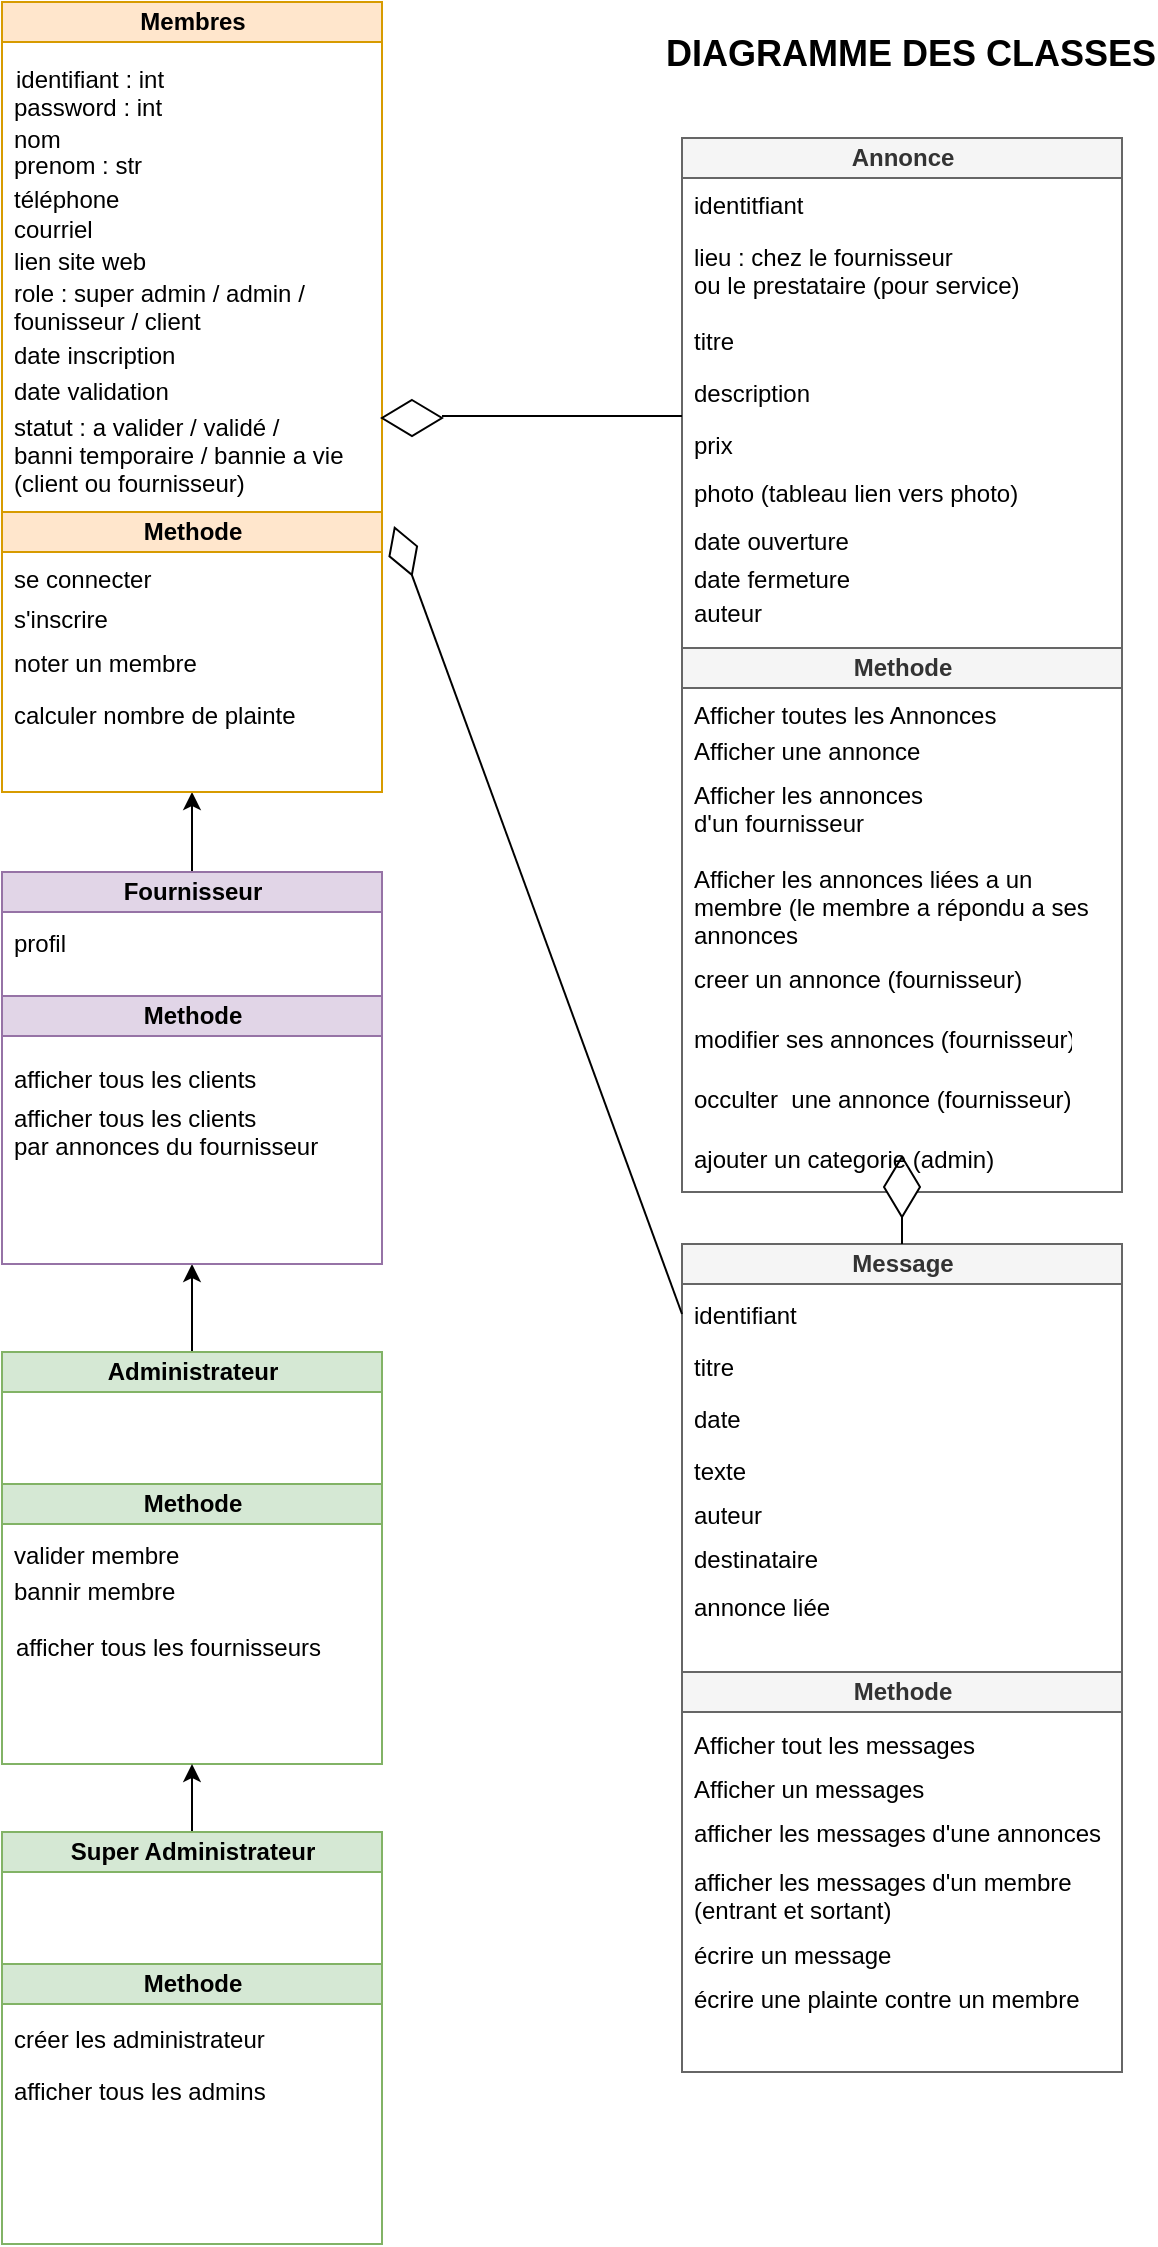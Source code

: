 <mxfile version="12.7.0" type="github">
  <diagram id="C5RBs43oDa-KdzZeNtuy" name="Page-1">
    <mxGraphModel dx="1102" dy="618" grid="1" gridSize="10" guides="1" tooltips="1" connect="1" arrows="1" fold="1" page="1" pageScale="1" pageWidth="827" pageHeight="1169" math="0" shadow="0">
      <root>
        <mxCell id="WIyWlLk6GJQsqaUBKTNV-0"/>
        <mxCell id="WIyWlLk6GJQsqaUBKTNV-1" parent="WIyWlLk6GJQsqaUBKTNV-0"/>
        <mxCell id="LoJSLbo_8Yr8Dc0U_S-c-0" value="Membres" style="swimlane;html=1;startSize=20;horizontal=1;containerType=tree;fillColor=#ffe6cc;strokeColor=#d79b00;" parent="WIyWlLk6GJQsqaUBKTNV-1" vertex="1">
          <mxGeometry x="30" y="15" width="190" height="255" as="geometry"/>
        </mxCell>
        <mxCell id="1I0f1aZdn74h2MIzQqq7-13" value="nom" style="text;strokeColor=none;fillColor=none;align=left;verticalAlign=top;spacingLeft=4;spacingRight=4;overflow=hidden;rotatable=0;points=[[0,0.5],[1,0.5]];portConstraint=eastwest;" parent="LoJSLbo_8Yr8Dc0U_S-c-0" vertex="1">
          <mxGeometry y="55" width="110" height="26" as="geometry"/>
        </mxCell>
        <mxCell id="1I0f1aZdn74h2MIzQqq7-78" style="edgeStyle=orthogonalEdgeStyle;rounded=0;orthogonalLoop=1;jettySize=auto;html=1;entryX=0.5;entryY=1;entryDx=0;entryDy=0;" parent="WIyWlLk6GJQsqaUBKTNV-1" source="LoJSLbo_8Yr8Dc0U_S-c-4" target="LoJSLbo_8Yr8Dc0U_S-c-1" edge="1">
          <mxGeometry relative="1" as="geometry">
            <mxPoint x="100" y="410" as="targetPoint"/>
          </mxGeometry>
        </mxCell>
        <mxCell id="LoJSLbo_8Yr8Dc0U_S-c-1" value="Methode" style="swimlane;html=1;startSize=20;horizontal=1;containerType=tree;fillColor=#ffe6cc;strokeColor=#d79b00;" parent="WIyWlLk6GJQsqaUBKTNV-1" vertex="1">
          <mxGeometry x="30" y="270" width="190" height="140" as="geometry"/>
        </mxCell>
        <mxCell id="1I0f1aZdn74h2MIzQqq7-32" value="s&#39;inscrire" style="text;strokeColor=none;fillColor=none;align=left;verticalAlign=top;spacingLeft=4;spacingRight=4;overflow=hidden;rotatable=0;points=[[0,0.5],[1,0.5]];portConstraint=eastwest;" parent="LoJSLbo_8Yr8Dc0U_S-c-1" vertex="1">
          <mxGeometry y="40" width="180" height="26" as="geometry"/>
        </mxCell>
        <mxCell id="ZZi0SDRidPdH33glFphI-36" value="noter un membre" style="text;strokeColor=none;fillColor=none;align=left;verticalAlign=top;spacingLeft=4;spacingRight=4;overflow=hidden;rotatable=0;points=[[0,0.5],[1,0.5]];portConstraint=eastwest;" parent="LoJSLbo_8Yr8Dc0U_S-c-1" vertex="1">
          <mxGeometry y="62" width="180" height="26" as="geometry"/>
        </mxCell>
        <mxCell id="LoJSLbo_8Yr8Dc0U_S-c-3" value="Methode" style="swimlane;html=1;startSize=20;horizontal=1;containerType=tree;fillColor=#d5e8d4;strokeColor=#82b366;" parent="WIyWlLk6GJQsqaUBKTNV-1" vertex="1">
          <mxGeometry x="30" y="756" width="190" height="140" as="geometry"/>
        </mxCell>
        <mxCell id="LoJSLbo_8Yr8Dc0U_S-c-4" value="Fournisseur" style="swimlane;html=1;startSize=20;horizontal=1;containerType=tree;fillColor=#e1d5e7;strokeColor=#9673a6;" parent="WIyWlLk6GJQsqaUBKTNV-1" vertex="1">
          <mxGeometry x="30" y="450" width="190" height="62" as="geometry"/>
        </mxCell>
        <mxCell id="1I0f1aZdn74h2MIzQqq7-85" style="edgeStyle=orthogonalEdgeStyle;rounded=0;orthogonalLoop=1;jettySize=auto;html=1;entryX=0.5;entryY=1;entryDx=0;entryDy=0;" parent="WIyWlLk6GJQsqaUBKTNV-1" source="LoJSLbo_8Yr8Dc0U_S-c-5" target="1I0f1aZdn74h2MIzQqq7-35" edge="1">
          <mxGeometry relative="1" as="geometry"/>
        </mxCell>
        <mxCell id="LoJSLbo_8Yr8Dc0U_S-c-5" value="Administrateur" style="swimlane;html=1;startSize=20;horizontal=1;containerType=tree;fillColor=#d5e8d4;strokeColor=#82b366;" parent="WIyWlLk6GJQsqaUBKTNV-1" vertex="1">
          <mxGeometry x="30" y="690" width="190" height="66" as="geometry"/>
        </mxCell>
        <mxCell id="LoJSLbo_8Yr8Dc0U_S-c-6" value="Annonce" style="swimlane;html=1;startSize=20;horizontal=1;containerType=tree;fillColor=#f5f5f5;strokeColor=#666666;fontColor=#333333;" parent="WIyWlLk6GJQsqaUBKTNV-1" vertex="1">
          <mxGeometry x="370" y="83" width="220" height="255" as="geometry"/>
        </mxCell>
        <mxCell id="LoJSLbo_8Yr8Dc0U_S-c-7" value="Methode" style="swimlane;html=1;startSize=20;horizontal=1;containerType=tree;fillColor=#f5f5f5;strokeColor=#666666;fontColor=#333333;" parent="WIyWlLk6GJQsqaUBKTNV-1" vertex="1">
          <mxGeometry x="370" y="338" width="220" height="272" as="geometry">
            <mxRectangle x="250" y="175" width="80" height="20" as="alternateBounds"/>
          </mxGeometry>
        </mxCell>
        <mxCell id="ZZi0SDRidPdH33glFphI-21" value="Afficher les annonces liées a un &#xa;membre (le membre a répondu a ses&#xa;annonces&#xa;" style="text;strokeColor=none;fillColor=none;align=left;verticalAlign=top;spacingLeft=4;spacingRight=4;overflow=hidden;rotatable=0;points=[[0,0.5],[1,0.5]];portConstraint=eastwest;" parent="LoJSLbo_8Yr8Dc0U_S-c-7" vertex="1">
          <mxGeometry y="102" width="220" height="42" as="geometry"/>
        </mxCell>
        <mxCell id="1I0f1aZdn74h2MIzQqq7-0" value="&lt;b&gt;&lt;font style=&quot;font-size: 18px&quot;&gt;DIAGRAMME DES CLASSES&lt;/font&gt;&lt;/b&gt;" style="text;html=1;" parent="WIyWlLk6GJQsqaUBKTNV-1" vertex="1">
          <mxGeometry x="360" y="24" width="240" height="30" as="geometry"/>
        </mxCell>
        <mxCell id="1I0f1aZdn74h2MIzQqq7-11" value="identifiant : int" style="text;strokeColor=none;fillColor=none;align=left;verticalAlign=top;spacingLeft=4;spacingRight=4;overflow=hidden;rotatable=0;points=[[0,0.5],[1,0.5]];portConstraint=eastwest;" parent="WIyWlLk6GJQsqaUBKTNV-1" vertex="1">
          <mxGeometry x="31" y="40" width="110" height="26" as="geometry"/>
        </mxCell>
        <mxCell id="1I0f1aZdn74h2MIzQqq7-12" value="password : int" style="text;strokeColor=none;fillColor=none;align=left;verticalAlign=top;spacingLeft=4;spacingRight=4;overflow=hidden;rotatable=0;points=[[0,0.5],[1,0.5]];portConstraint=eastwest;" parent="WIyWlLk6GJQsqaUBKTNV-1" vertex="1">
          <mxGeometry x="30" y="54" width="100" height="30" as="geometry"/>
        </mxCell>
        <mxCell id="1I0f1aZdn74h2MIzQqq7-14" value="prenom : str" style="text;strokeColor=none;fillColor=none;align=left;verticalAlign=top;spacingLeft=4;spacingRight=4;overflow=hidden;rotatable=0;points=[[0,0.5],[1,0.5]];portConstraint=eastwest;" parent="WIyWlLk6GJQsqaUBKTNV-1" vertex="1">
          <mxGeometry x="30" y="83" width="100" height="26" as="geometry"/>
        </mxCell>
        <mxCell id="1I0f1aZdn74h2MIzQqq7-15" value="téléphone" style="text;strokeColor=none;fillColor=none;align=left;verticalAlign=top;spacingLeft=4;spacingRight=4;overflow=hidden;rotatable=0;points=[[0,0.5],[1,0.5]];portConstraint=eastwest;" parent="WIyWlLk6GJQsqaUBKTNV-1" vertex="1">
          <mxGeometry x="30" y="100" width="110" height="26" as="geometry"/>
        </mxCell>
        <mxCell id="1I0f1aZdn74h2MIzQqq7-16" value="courriel" style="text;strokeColor=none;fillColor=none;align=left;verticalAlign=top;spacingLeft=4;spacingRight=4;overflow=hidden;rotatable=0;points=[[0,0.5],[1,0.5]];portConstraint=eastwest;" parent="WIyWlLk6GJQsqaUBKTNV-1" vertex="1">
          <mxGeometry x="30" y="115" width="100" height="26" as="geometry"/>
        </mxCell>
        <mxCell id="1I0f1aZdn74h2MIzQqq7-27" value="lien site web" style="text;strokeColor=none;fillColor=none;align=left;verticalAlign=top;spacingLeft=4;spacingRight=4;overflow=hidden;rotatable=0;points=[[0,0.5],[1,0.5]];portConstraint=eastwest;" parent="WIyWlLk6GJQsqaUBKTNV-1" vertex="1">
          <mxGeometry x="30" y="131" width="120" height="26" as="geometry"/>
        </mxCell>
        <mxCell id="1I0f1aZdn74h2MIzQqq7-28" value="role : super admin / admin / &#xa;founisseur / client" style="text;strokeColor=none;fillColor=none;align=left;verticalAlign=top;spacingLeft=4;spacingRight=4;overflow=hidden;rotatable=0;points=[[0,0.5],[1,0.5]];portConstraint=eastwest;" parent="WIyWlLk6GJQsqaUBKTNV-1" vertex="1">
          <mxGeometry x="30" y="147" width="180" height="46" as="geometry"/>
        </mxCell>
        <mxCell id="1I0f1aZdn74h2MIzQqq7-29" value="date inscription" style="text;strokeColor=none;fillColor=none;align=left;verticalAlign=top;spacingLeft=4;spacingRight=4;overflow=hidden;rotatable=0;points=[[0,0.5],[1,0.5]];portConstraint=eastwest;" parent="WIyWlLk6GJQsqaUBKTNV-1" vertex="1">
          <mxGeometry x="30" y="178" width="180" height="26" as="geometry"/>
        </mxCell>
        <mxCell id="1I0f1aZdn74h2MIzQqq7-30" value="date validation" style="text;strokeColor=none;fillColor=none;align=left;verticalAlign=top;spacingLeft=4;spacingRight=4;overflow=hidden;rotatable=0;points=[[0,0.5],[1,0.5]];portConstraint=eastwest;" parent="WIyWlLk6GJQsqaUBKTNV-1" vertex="1">
          <mxGeometry x="30" y="196" width="180" height="26" as="geometry"/>
        </mxCell>
        <mxCell id="1I0f1aZdn74h2MIzQqq7-33" value="se connecter" style="text;strokeColor=none;fillColor=none;align=left;verticalAlign=top;spacingLeft=4;spacingRight=4;overflow=hidden;rotatable=0;points=[[0,0.5],[1,0.5]];portConstraint=eastwest;" parent="WIyWlLk6GJQsqaUBKTNV-1" vertex="1">
          <mxGeometry x="30" y="290" width="180" height="26" as="geometry"/>
        </mxCell>
        <mxCell id="1I0f1aZdn74h2MIzQqq7-35" value="Methode" style="swimlane;html=1;startSize=20;horizontal=1;containerType=tree;fillColor=#e1d5e7;strokeColor=#9673a6;" parent="WIyWlLk6GJQsqaUBKTNV-1" vertex="1">
          <mxGeometry x="30" y="512" width="190" height="134" as="geometry"/>
        </mxCell>
        <mxCell id="ZZi0SDRidPdH33glFphI-30" value="afficher tous les clients" style="text;strokeColor=none;fillColor=none;align=left;verticalAlign=top;spacingLeft=4;spacingRight=4;overflow=hidden;rotatable=0;points=[[0,0.5],[1,0.5]];portConstraint=eastwest;" parent="1I0f1aZdn74h2MIzQqq7-35" vertex="1">
          <mxGeometry y="28" width="180" height="26" as="geometry"/>
        </mxCell>
        <mxCell id="1I0f1aZdn74h2MIzQqq7-41" value="profil" style="text;strokeColor=none;fillColor=none;align=left;verticalAlign=top;spacingLeft=4;spacingRight=4;overflow=hidden;rotatable=0;points=[[0,0.5],[1,0.5]];portConstraint=eastwest;" parent="WIyWlLk6GJQsqaUBKTNV-1" vertex="1">
          <mxGeometry x="30" y="472" width="100" height="26" as="geometry"/>
        </mxCell>
        <mxCell id="1I0f1aZdn74h2MIzQqq7-42" value="statut : a valider / validé / &#xa;banni temporaire / bannie a vie&#xa;(client ou fournisseur)" style="text;strokeColor=none;fillColor=none;align=left;verticalAlign=top;spacingLeft=4;spacingRight=4;overflow=hidden;rotatable=0;points=[[0,0.5],[1,0.5]];portConstraint=eastwest;" parent="WIyWlLk6GJQsqaUBKTNV-1" vertex="1">
          <mxGeometry x="30" y="214" width="180" height="58" as="geometry"/>
        </mxCell>
        <mxCell id="1I0f1aZdn74h2MIzQqq7-44" value="occulter  une annonce (fournisseur)" style="text;strokeColor=none;fillColor=none;align=left;verticalAlign=top;spacingLeft=4;spacingRight=4;overflow=hidden;rotatable=0;points=[[0,0.5],[1,0.5]];portConstraint=eastwest;" parent="WIyWlLk6GJQsqaUBKTNV-1" vertex="1">
          <mxGeometry x="370" y="550" width="220" height="30" as="geometry"/>
        </mxCell>
        <mxCell id="1I0f1aZdn74h2MIzQqq7-46" value="valider membre" style="text;strokeColor=none;fillColor=none;align=left;verticalAlign=top;spacingLeft=4;spacingRight=4;overflow=hidden;rotatable=0;points=[[0,0.5],[1,0.5]];portConstraint=eastwest;" parent="WIyWlLk6GJQsqaUBKTNV-1" vertex="1">
          <mxGeometry x="30" y="778" width="140" height="26" as="geometry"/>
        </mxCell>
        <mxCell id="1I0f1aZdn74h2MIzQqq7-47" value="bannir membre" style="text;strokeColor=none;fillColor=none;align=left;verticalAlign=top;spacingLeft=4;spacingRight=4;overflow=hidden;rotatable=0;points=[[0,0.5],[1,0.5]];portConstraint=eastwest;" parent="WIyWlLk6GJQsqaUBKTNV-1" vertex="1">
          <mxGeometry x="30" y="796" width="140" height="26" as="geometry"/>
        </mxCell>
        <mxCell id="1I0f1aZdn74h2MIzQqq7-49" value="Methode" style="swimlane;html=1;startSize=20;horizontal=1;containerType=tree;fillColor=#d5e8d4;strokeColor=#82b366;" parent="WIyWlLk6GJQsqaUBKTNV-1" vertex="1">
          <mxGeometry x="30" y="996" width="190" height="140" as="geometry"/>
        </mxCell>
        <mxCell id="1I0f1aZdn74h2MIzQqq7-86" style="edgeStyle=orthogonalEdgeStyle;rounded=0;orthogonalLoop=1;jettySize=auto;html=1;exitX=0.5;exitY=0;exitDx=0;exitDy=0;entryX=0.5;entryY=1;entryDx=0;entryDy=0;" parent="WIyWlLk6GJQsqaUBKTNV-1" source="1I0f1aZdn74h2MIzQqq7-50" target="LoJSLbo_8Yr8Dc0U_S-c-3" edge="1">
          <mxGeometry relative="1" as="geometry"/>
        </mxCell>
        <mxCell id="1I0f1aZdn74h2MIzQqq7-50" value="Super Administrateur" style="swimlane;html=1;startSize=20;horizontal=1;containerType=tree;fillColor=#d5e8d4;strokeColor=#82b366;" parent="WIyWlLk6GJQsqaUBKTNV-1" vertex="1">
          <mxGeometry x="30" y="930" width="190" height="66" as="geometry"/>
        </mxCell>
        <mxCell id="1I0f1aZdn74h2MIzQqq7-51" value="créer les administrateur" style="text;strokeColor=none;fillColor=none;align=left;verticalAlign=top;spacingLeft=4;spacingRight=4;overflow=hidden;rotatable=0;points=[[0,0.5],[1,0.5]];portConstraint=eastwest;" parent="WIyWlLk6GJQsqaUBKTNV-1" vertex="1">
          <mxGeometry x="30" y="1020" width="140" height="26" as="geometry"/>
        </mxCell>
        <mxCell id="1I0f1aZdn74h2MIzQqq7-52" value="Message" style="swimlane;html=1;startSize=20;horizontal=1;containerType=tree;fillColor=#f5f5f5;strokeColor=#666666;fontColor=#333333;" parent="WIyWlLk6GJQsqaUBKTNV-1" vertex="1">
          <mxGeometry x="370" y="636" width="220" height="214" as="geometry"/>
        </mxCell>
        <mxCell id="ZZi0SDRidPdH33glFphI-13" value="destinataire" style="text;strokeColor=none;fillColor=none;align=left;verticalAlign=top;spacingLeft=4;spacingRight=4;overflow=hidden;rotatable=0;points=[[0,0.5],[1,0.5]];portConstraint=eastwest;" parent="1I0f1aZdn74h2MIzQqq7-52" vertex="1">
          <mxGeometry y="144" width="200" height="26" as="geometry"/>
        </mxCell>
        <mxCell id="ZZi0SDRidPdH33glFphI-23" value="annonce liée" style="text;strokeColor=none;fillColor=none;align=left;verticalAlign=top;spacingLeft=4;spacingRight=4;overflow=hidden;rotatable=0;points=[[0,0.5],[1,0.5]];portConstraint=eastwest;" parent="1I0f1aZdn74h2MIzQqq7-52" vertex="1">
          <mxGeometry y="168" width="200" height="26" as="geometry"/>
        </mxCell>
        <mxCell id="1I0f1aZdn74h2MIzQqq7-53" value="Methode" style="swimlane;html=1;startSize=20;horizontal=1;containerType=tree;fillColor=#f5f5f5;strokeColor=#666666;fontColor=#333333;" parent="WIyWlLk6GJQsqaUBKTNV-1" vertex="1">
          <mxGeometry x="370" y="850" width="220" height="200" as="geometry">
            <mxRectangle x="250" y="175" width="80" height="20" as="alternateBounds"/>
          </mxGeometry>
        </mxCell>
        <mxCell id="ZZi0SDRidPdH33glFphI-10" value="afficher les messages d&#39;une annonces" style="text;strokeColor=none;fillColor=none;align=left;verticalAlign=top;spacingLeft=4;spacingRight=4;overflow=hidden;rotatable=0;points=[[0,0.5],[1,0.5]];portConstraint=eastwest;" parent="1I0f1aZdn74h2MIzQqq7-53" vertex="1">
          <mxGeometry y="67" width="230" height="31" as="geometry"/>
        </mxCell>
        <mxCell id="ZZi0SDRidPdH33glFphI-17" value="afficher les messages d&#39;un membres&#xa;(entrant et sortant)" style="text;strokeColor=none;fillColor=none;align=left;verticalAlign=top;spacingLeft=4;spacingRight=4;overflow=hidden;rotatable=0;points=[[0,0.5],[1,0.5]];portConstraint=eastwest;" parent="1I0f1aZdn74h2MIzQqq7-53" vertex="1">
          <mxGeometry y="91.5" width="200" height="31" as="geometry"/>
        </mxCell>
        <mxCell id="ZZi0SDRidPdH33glFphI-35" value="écrire une plainte contre un membre" style="text;strokeColor=none;fillColor=none;align=left;verticalAlign=top;spacingLeft=4;spacingRight=4;overflow=hidden;rotatable=0;points=[[0,0.5],[1,0.5]];portConstraint=eastwest;" parent="1I0f1aZdn74h2MIzQqq7-53" vertex="1">
          <mxGeometry y="150" width="210" height="26" as="geometry"/>
        </mxCell>
        <mxCell id="1I0f1aZdn74h2MIzQqq7-63" value="identitfiant" style="text;strokeColor=none;fillColor=none;align=left;verticalAlign=top;spacingLeft=4;spacingRight=4;overflow=hidden;rotatable=0;points=[[0,0.5],[1,0.5]];portConstraint=eastwest;" parent="WIyWlLk6GJQsqaUBKTNV-1" vertex="1">
          <mxGeometry x="370" y="103" width="200" height="26" as="geometry"/>
        </mxCell>
        <mxCell id="1I0f1aZdn74h2MIzQqq7-64" value="lieu : chez le fournisseur&#xa;ou le prestataire (pour service)" style="text;strokeColor=none;fillColor=none;align=left;verticalAlign=top;spacingLeft=4;spacingRight=4;overflow=hidden;rotatable=0;points=[[0,0.5],[1,0.5]];portConstraint=eastwest;" parent="WIyWlLk6GJQsqaUBKTNV-1" vertex="1">
          <mxGeometry x="370" y="129" width="200" height="42" as="geometry"/>
        </mxCell>
        <mxCell id="1I0f1aZdn74h2MIzQqq7-65" value="titre" style="text;strokeColor=none;fillColor=none;align=left;verticalAlign=top;spacingLeft=4;spacingRight=4;overflow=hidden;rotatable=0;points=[[0,0.5],[1,0.5]];portConstraint=eastwest;" parent="WIyWlLk6GJQsqaUBKTNV-1" vertex="1">
          <mxGeometry x="370" y="171" width="200" height="26" as="geometry"/>
        </mxCell>
        <mxCell id="1I0f1aZdn74h2MIzQqq7-66" value="description" style="text;strokeColor=none;fillColor=none;align=left;verticalAlign=top;spacingLeft=4;spacingRight=4;overflow=hidden;rotatable=0;points=[[0,0.5],[1,0.5]];portConstraint=eastwest;" parent="WIyWlLk6GJQsqaUBKTNV-1" vertex="1">
          <mxGeometry x="370" y="197" width="200" height="26" as="geometry"/>
        </mxCell>
        <mxCell id="1I0f1aZdn74h2MIzQqq7-67" value="prix" style="text;strokeColor=none;fillColor=none;align=left;verticalAlign=top;spacingLeft=4;spacingRight=4;overflow=hidden;rotatable=0;points=[[0,0.5],[1,0.5]];portConstraint=eastwest;" parent="WIyWlLk6GJQsqaUBKTNV-1" vertex="1">
          <mxGeometry x="370" y="223" width="200" height="24" as="geometry"/>
        </mxCell>
        <mxCell id="1I0f1aZdn74h2MIzQqq7-68" value="photo (tableau lien vers photo)" style="text;strokeColor=none;fillColor=none;align=left;verticalAlign=top;spacingLeft=4;spacingRight=4;overflow=hidden;rotatable=0;points=[[0,0.5],[1,0.5]];portConstraint=eastwest;" parent="WIyWlLk6GJQsqaUBKTNV-1" vertex="1">
          <mxGeometry x="370" y="247" width="200" height="24" as="geometry"/>
        </mxCell>
        <mxCell id="1I0f1aZdn74h2MIzQqq7-69" value="date ouverture" style="text;strokeColor=none;fillColor=none;align=left;verticalAlign=top;spacingLeft=4;spacingRight=4;overflow=hidden;rotatable=0;points=[[0,0.5],[1,0.5]];portConstraint=eastwest;" parent="WIyWlLk6GJQsqaUBKTNV-1" vertex="1">
          <mxGeometry x="370" y="271" width="200" height="26" as="geometry"/>
        </mxCell>
        <mxCell id="1I0f1aZdn74h2MIzQqq7-71" value="date fermeture" style="text;strokeColor=none;fillColor=none;align=left;verticalAlign=top;spacingLeft=4;spacingRight=4;overflow=hidden;rotatable=0;points=[[0,0.5],[1,0.5]];portConstraint=eastwest;" parent="WIyWlLk6GJQsqaUBKTNV-1" vertex="1">
          <mxGeometry x="370" y="290" width="200" height="31" as="geometry"/>
        </mxCell>
        <mxCell id="1I0f1aZdn74h2MIzQqq7-72" value="Afficher toutes les Annonces" style="text;strokeColor=none;fillColor=none;align=left;verticalAlign=top;spacingLeft=4;spacingRight=4;overflow=hidden;rotatable=0;points=[[0,0.5],[1,0.5]];portConstraint=eastwest;" parent="WIyWlLk6GJQsqaUBKTNV-1" vertex="1">
          <mxGeometry x="370" y="358" width="200" height="31" as="geometry"/>
        </mxCell>
        <mxCell id="1I0f1aZdn74h2MIzQqq7-73" value="Afficher une annonce" style="text;strokeColor=none;fillColor=none;align=left;verticalAlign=top;spacingLeft=4;spacingRight=4;overflow=hidden;rotatable=0;points=[[0,0.5],[1,0.5]];portConstraint=eastwest;" parent="WIyWlLk6GJQsqaUBKTNV-1" vertex="1">
          <mxGeometry x="370" y="376" width="200" height="22" as="geometry"/>
        </mxCell>
        <mxCell id="1I0f1aZdn74h2MIzQqq7-79" value="identifiant" style="text;strokeColor=none;fillColor=none;align=left;verticalAlign=top;spacingLeft=4;spacingRight=4;overflow=hidden;rotatable=0;points=[[0,0.5],[1,0.5]];portConstraint=eastwest;" parent="WIyWlLk6GJQsqaUBKTNV-1" vertex="1">
          <mxGeometry x="370" y="658" width="200" height="26" as="geometry"/>
        </mxCell>
        <mxCell id="1I0f1aZdn74h2MIzQqq7-80" value="titre" style="text;strokeColor=none;fillColor=none;align=left;verticalAlign=top;spacingLeft=4;spacingRight=4;overflow=hidden;rotatable=0;points=[[0,0.5],[1,0.5]];portConstraint=eastwest;" parent="WIyWlLk6GJQsqaUBKTNV-1" vertex="1">
          <mxGeometry x="370" y="684" width="200" height="26" as="geometry"/>
        </mxCell>
        <mxCell id="1I0f1aZdn74h2MIzQqq7-81" value="date" style="text;strokeColor=none;fillColor=none;align=left;verticalAlign=top;spacingLeft=4;spacingRight=4;overflow=hidden;rotatable=0;points=[[0,0.5],[1,0.5]];portConstraint=eastwest;" parent="WIyWlLk6GJQsqaUBKTNV-1" vertex="1">
          <mxGeometry x="370" y="710" width="200" height="26" as="geometry"/>
        </mxCell>
        <mxCell id="1I0f1aZdn74h2MIzQqq7-82" value="texte" style="text;strokeColor=none;fillColor=none;align=left;verticalAlign=top;spacingLeft=4;spacingRight=4;overflow=hidden;rotatable=0;points=[[0,0.5],[1,0.5]];portConstraint=eastwest;" parent="WIyWlLk6GJQsqaUBKTNV-1" vertex="1">
          <mxGeometry x="370" y="736" width="200" height="26" as="geometry"/>
        </mxCell>
        <mxCell id="1I0f1aZdn74h2MIzQqq7-83" value="Afficher tout les messages" style="text;strokeColor=none;fillColor=none;align=left;verticalAlign=top;spacingLeft=4;spacingRight=4;overflow=hidden;rotatable=0;points=[[0,0.5],[1,0.5]];portConstraint=eastwest;" parent="WIyWlLk6GJQsqaUBKTNV-1" vertex="1">
          <mxGeometry x="370" y="873" width="200" height="31" as="geometry"/>
        </mxCell>
        <mxCell id="1I0f1aZdn74h2MIzQqq7-84" value="Afficher un messages" style="text;strokeColor=none;fillColor=none;align=left;verticalAlign=top;spacingLeft=4;spacingRight=4;overflow=hidden;rotatable=0;points=[[0,0.5],[1,0.5]];portConstraint=eastwest;" parent="WIyWlLk6GJQsqaUBKTNV-1" vertex="1">
          <mxGeometry x="370" y="895" width="200" height="31" as="geometry"/>
        </mxCell>
        <mxCell id="_J2jyTnCY9UKjFA8l6vc-2" value="" style="shape=rhombus;perimeter=rhombusPerimeter;whiteSpace=wrap;html=1;align=center;" parent="WIyWlLk6GJQsqaUBKTNV-1" vertex="1">
          <mxGeometry x="220" y="214" width="30" height="18" as="geometry"/>
        </mxCell>
        <mxCell id="_J2jyTnCY9UKjFA8l6vc-3" value="" style="endArrow=none;html=1;rounded=0;" parent="WIyWlLk6GJQsqaUBKTNV-1" edge="1">
          <mxGeometry relative="1" as="geometry">
            <mxPoint x="250" y="222" as="sourcePoint"/>
            <mxPoint x="370" y="222" as="targetPoint"/>
          </mxGeometry>
        </mxCell>
        <mxCell id="_J2jyTnCY9UKjFA8l6vc-4" value="" style="shape=rhombus;perimeter=rhombusPerimeter;whiteSpace=wrap;html=1;align=center;rotation=90;" parent="WIyWlLk6GJQsqaUBKTNV-1" vertex="1">
          <mxGeometry x="465" y="598.5" width="30" height="18" as="geometry"/>
        </mxCell>
        <mxCell id="_J2jyTnCY9UKjFA8l6vc-5" value="" style="endArrow=none;html=1;rounded=0;entryX=0.5;entryY=0;entryDx=0;entryDy=0;exitX=1;exitY=0.5;exitDx=0;exitDy=0;" parent="WIyWlLk6GJQsqaUBKTNV-1" source="_J2jyTnCY9UKjFA8l6vc-4" target="1I0f1aZdn74h2MIzQqq7-52" edge="1">
          <mxGeometry relative="1" as="geometry">
            <mxPoint x="500" y="440" as="sourcePoint"/>
            <mxPoint x="620" y="440" as="targetPoint"/>
          </mxGeometry>
        </mxCell>
        <mxCell id="ZZi0SDRidPdH33glFphI-8" value="" style="endArrow=diamondThin;endFill=0;endSize=24;html=1;exitX=0;exitY=0.5;exitDx=0;exitDy=0;" parent="WIyWlLk6GJQsqaUBKTNV-1" source="1I0f1aZdn74h2MIzQqq7-79" edge="1">
          <mxGeometry width="160" relative="1" as="geometry">
            <mxPoint x="330" y="610" as="sourcePoint"/>
            <mxPoint x="226" y="277" as="targetPoint"/>
          </mxGeometry>
        </mxCell>
        <mxCell id="ZZi0SDRidPdH33glFphI-12" value="auteur" style="text;strokeColor=none;fillColor=none;align=left;verticalAlign=top;spacingLeft=4;spacingRight=4;overflow=hidden;rotatable=0;points=[[0,0.5],[1,0.5]];portConstraint=eastwest;" parent="WIyWlLk6GJQsqaUBKTNV-1" vertex="1">
          <mxGeometry x="370" y="758" width="200" height="26" as="geometry"/>
        </mxCell>
        <mxCell id="ZZi0SDRidPdH33glFphI-14" value="auteur" style="text;strokeColor=none;fillColor=none;align=left;verticalAlign=top;spacingLeft=4;spacingRight=4;overflow=hidden;rotatable=0;points=[[0,0.5],[1,0.5]];portConstraint=eastwest;" parent="WIyWlLk6GJQsqaUBKTNV-1" vertex="1">
          <mxGeometry x="370" y="307" width="200" height="31" as="geometry"/>
        </mxCell>
        <mxCell id="1I0f1aZdn74h2MIzQqq7-38" value="écrire un message" style="text;strokeColor=none;fillColor=none;align=left;verticalAlign=top;spacingLeft=4;spacingRight=4;overflow=hidden;rotatable=0;points=[[0,0.5],[1,0.5]];portConstraint=eastwest;" parent="WIyWlLk6GJQsqaUBKTNV-1" vertex="1">
          <mxGeometry x="370" y="978" width="180" height="26" as="geometry"/>
        </mxCell>
        <mxCell id="ZZi0SDRidPdH33glFphI-20" value="Afficher les annonces &#xa;d&#39;un fournisseur" style="text;strokeColor=none;fillColor=none;align=left;verticalAlign=top;spacingLeft=4;spacingRight=4;overflow=hidden;rotatable=0;points=[[0,0.5],[1,0.5]];portConstraint=eastwest;" parent="WIyWlLk6GJQsqaUBKTNV-1" vertex="1">
          <mxGeometry x="370" y="398" width="200" height="42" as="geometry"/>
        </mxCell>
        <mxCell id="ZZi0SDRidPdH33glFphI-27" value="creer un annonce (fournisseur)" style="text;strokeColor=none;fillColor=none;align=left;verticalAlign=top;spacingLeft=4;spacingRight=4;overflow=hidden;rotatable=0;points=[[0,0.5],[1,0.5]];portConstraint=eastwest;" parent="WIyWlLk6GJQsqaUBKTNV-1" vertex="1">
          <mxGeometry x="370" y="490" width="200" height="30" as="geometry"/>
        </mxCell>
        <mxCell id="ZZi0SDRidPdH33glFphI-28" value="modifier ses annonces (fournisseur)" style="text;strokeColor=none;fillColor=none;align=left;verticalAlign=top;spacingLeft=4;spacingRight=4;overflow=hidden;rotatable=0;points=[[0,0.5],[1,0.5]];portConstraint=eastwest;" parent="WIyWlLk6GJQsqaUBKTNV-1" vertex="1">
          <mxGeometry x="370" y="520" width="200" height="30" as="geometry"/>
        </mxCell>
        <mxCell id="ZZi0SDRidPdH33glFphI-31" value="afficher tous les clients &#xa;par annonces du fournisseur" style="text;strokeColor=none;fillColor=none;align=left;verticalAlign=top;spacingLeft=4;spacingRight=4;overflow=hidden;rotatable=0;points=[[0,0.5],[1,0.5]];portConstraint=eastwest;" parent="WIyWlLk6GJQsqaUBKTNV-1" vertex="1">
          <mxGeometry x="30" y="559.5" width="180" height="39" as="geometry"/>
        </mxCell>
        <mxCell id="ZZi0SDRidPdH33glFphI-32" value="afficher tous les fournisseurs" style="text;strokeColor=none;fillColor=none;align=left;verticalAlign=top;spacingLeft=4;spacingRight=4;overflow=hidden;rotatable=0;points=[[0,0.5],[1,0.5]];portConstraint=eastwest;" parent="WIyWlLk6GJQsqaUBKTNV-1" vertex="1">
          <mxGeometry x="31" y="824" width="180" height="26" as="geometry"/>
        </mxCell>
        <mxCell id="ZZi0SDRidPdH33glFphI-33" value="afficher tous les admins" style="text;strokeColor=none;fillColor=none;align=left;verticalAlign=top;spacingLeft=4;spacingRight=4;overflow=hidden;rotatable=0;points=[[0,0.5],[1,0.5]];portConstraint=eastwest;" parent="WIyWlLk6GJQsqaUBKTNV-1" vertex="1">
          <mxGeometry x="30" y="1046" width="180" height="26" as="geometry"/>
        </mxCell>
        <mxCell id="izcGySQrULaeO302icPk-0" value="calculer nombre de plainte" style="text;strokeColor=none;fillColor=none;align=left;verticalAlign=top;spacingLeft=4;spacingRight=4;overflow=hidden;rotatable=0;points=[[0,0.5],[1,0.5]];portConstraint=eastwest;" parent="WIyWlLk6GJQsqaUBKTNV-1" vertex="1">
          <mxGeometry x="30" y="358" width="180" height="26" as="geometry"/>
        </mxCell>
        <mxCell id="izcGySQrULaeO302icPk-1" value="ajouter un categorie (admin)" style="text;strokeColor=none;fillColor=none;align=left;verticalAlign=top;spacingLeft=4;spacingRight=4;overflow=hidden;rotatable=0;points=[[0,0.5],[1,0.5]];portConstraint=eastwest;" parent="WIyWlLk6GJQsqaUBKTNV-1" vertex="1">
          <mxGeometry x="370" y="580" width="220" height="30" as="geometry"/>
        </mxCell>
      </root>
    </mxGraphModel>
  </diagram>
</mxfile>
